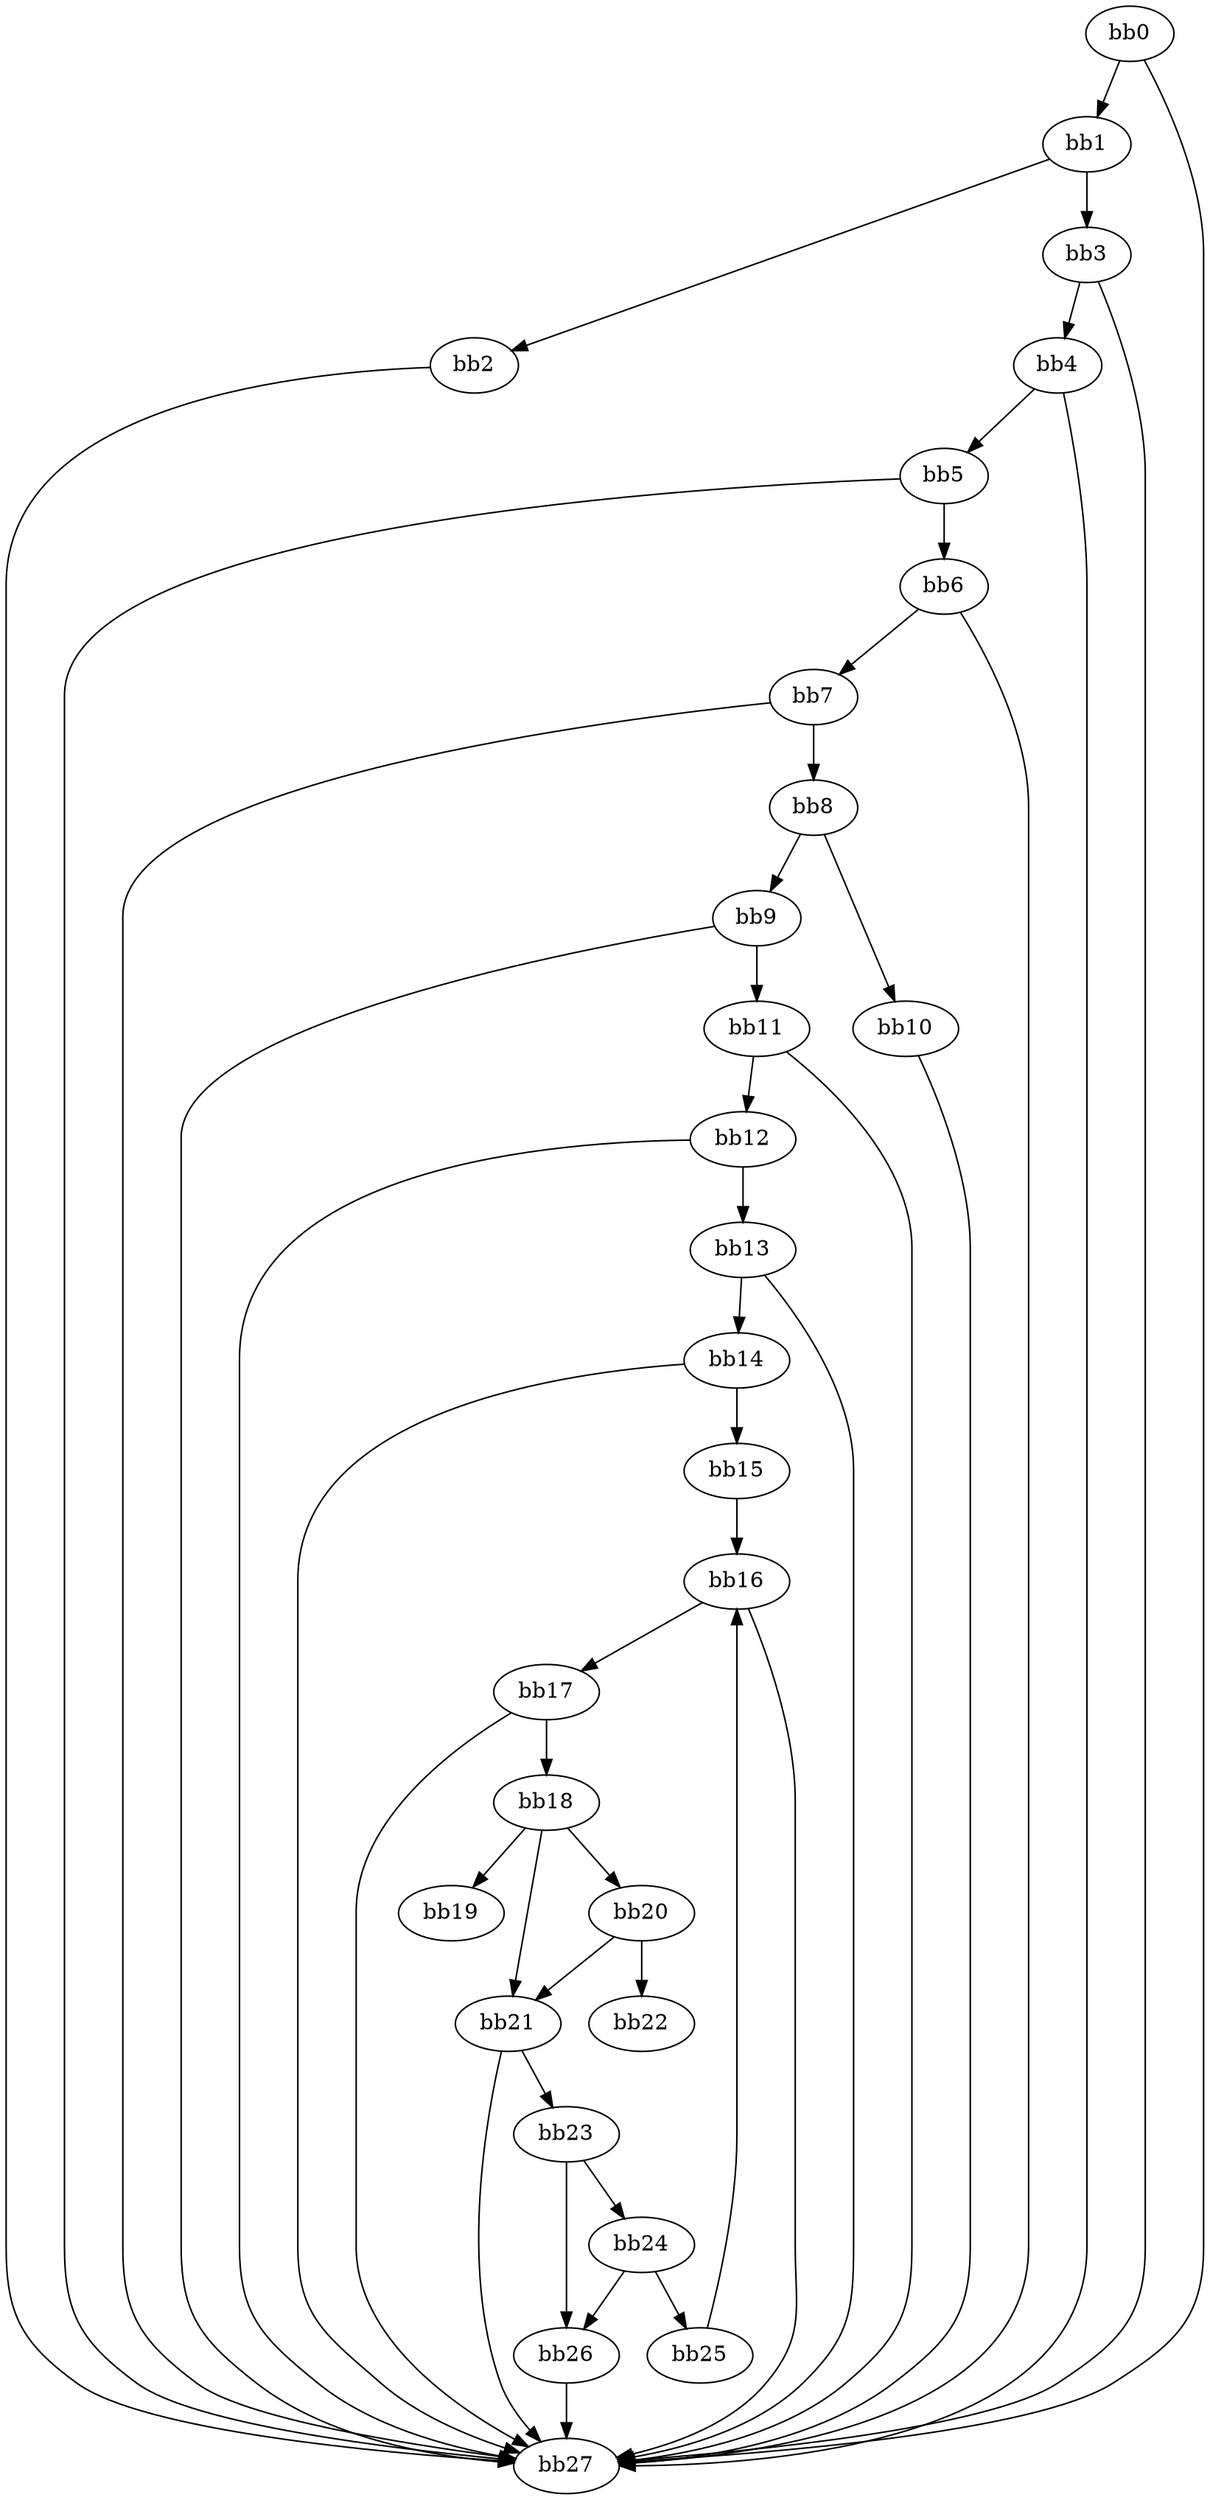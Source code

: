 digraph {
    0 [ label = "bb0\l" ]
    1 [ label = "bb1\l" ]
    2 [ label = "bb2\l" ]
    3 [ label = "bb3\l" ]
    4 [ label = "bb4\l" ]
    5 [ label = "bb5\l" ]
    6 [ label = "bb6\l" ]
    7 [ label = "bb7\l" ]
    8 [ label = "bb8\l" ]
    9 [ label = "bb9\l" ]
    10 [ label = "bb10\l" ]
    11 [ label = "bb11\l" ]
    12 [ label = "bb12\l" ]
    13 [ label = "bb13\l" ]
    14 [ label = "bb14\l" ]
    15 [ label = "bb15\l" ]
    16 [ label = "bb16\l" ]
    17 [ label = "bb17\l" ]
    18 [ label = "bb18\l" ]
    19 [ label = "bb19\l" ]
    20 [ label = "bb20\l" ]
    21 [ label = "bb21\l" ]
    22 [ label = "bb22\l" ]
    23 [ label = "bb23\l" ]
    24 [ label = "bb24\l" ]
    25 [ label = "bb25\l" ]
    26 [ label = "bb26\l" ]
    27 [ label = "bb27\l" ]
    0 -> 1 [ ]
    0 -> 27 [ ]
    1 -> 2 [ ]
    1 -> 3 [ ]
    2 -> 27 [ ]
    3 -> 4 [ ]
    3 -> 27 [ ]
    4 -> 5 [ ]
    4 -> 27 [ ]
    5 -> 6 [ ]
    5 -> 27 [ ]
    6 -> 7 [ ]
    6 -> 27 [ ]
    7 -> 8 [ ]
    7 -> 27 [ ]
    8 -> 9 [ ]
    8 -> 10 [ ]
    9 -> 11 [ ]
    9 -> 27 [ ]
    10 -> 27 [ ]
    11 -> 12 [ ]
    11 -> 27 [ ]
    12 -> 13 [ ]
    12 -> 27 [ ]
    13 -> 14 [ ]
    13 -> 27 [ ]
    14 -> 15 [ ]
    14 -> 27 [ ]
    15 -> 16 [ ]
    16 -> 17 [ ]
    16 -> 27 [ ]
    17 -> 18 [ ]
    17 -> 27 [ ]
    18 -> 19 [ ]
    18 -> 20 [ ]
    18 -> 21 [ ]
    20 -> 21 [ ]
    20 -> 22 [ ]
    21 -> 23 [ ]
    21 -> 27 [ ]
    23 -> 24 [ ]
    23 -> 26 [ ]
    24 -> 25 [ ]
    24 -> 26 [ ]
    25 -> 16 [ ]
    26 -> 27 [ ]
}

